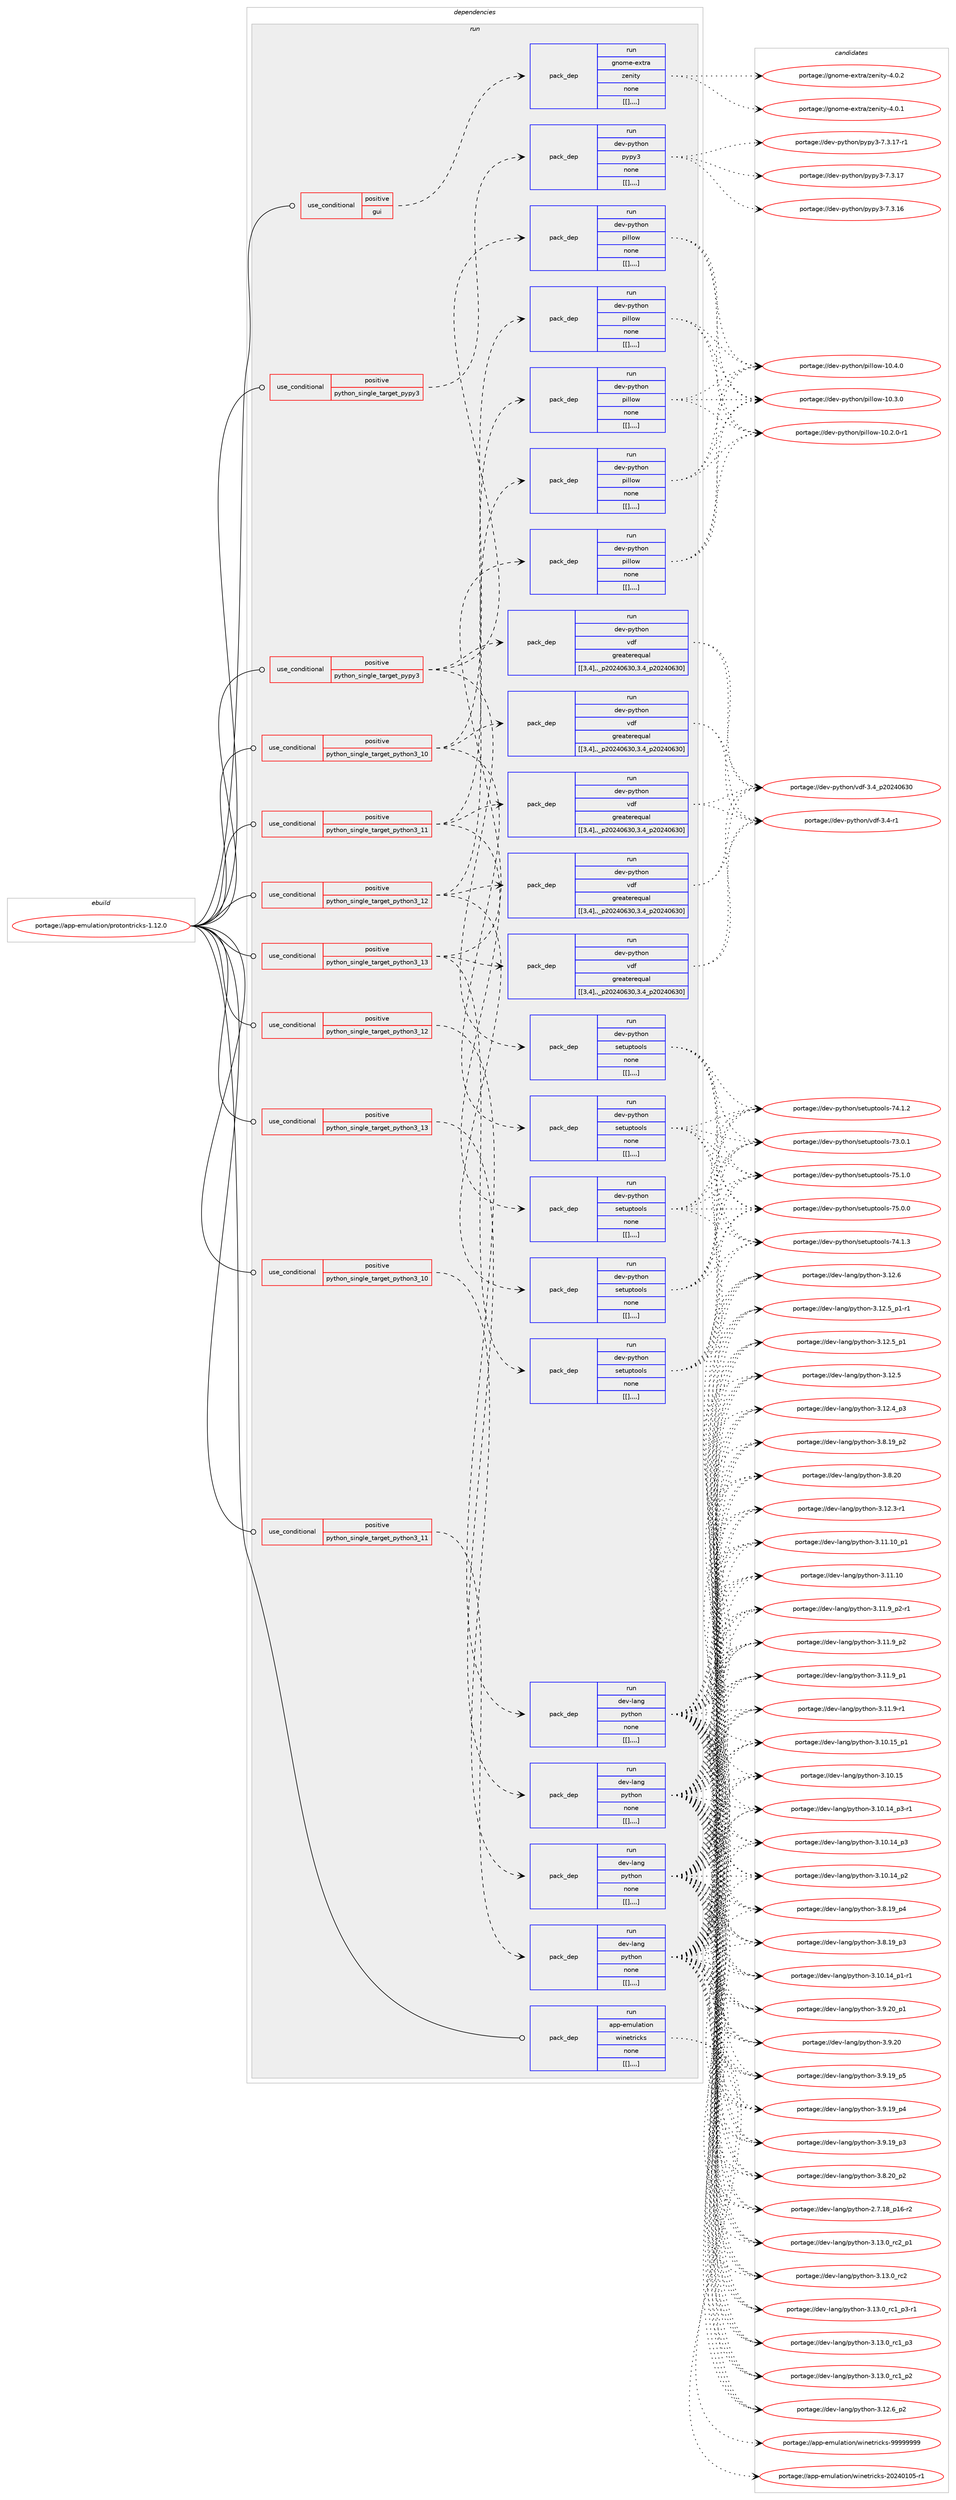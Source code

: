 digraph prolog {

# *************
# Graph options
# *************

newrank=true;
concentrate=true;
compound=true;
graph [rankdir=LR,fontname=Helvetica,fontsize=10,ranksep=1.5];#, ranksep=2.5, nodesep=0.2];
edge  [arrowhead=vee];
node  [fontname=Helvetica,fontsize=10];

# **********
# The ebuild
# **********

subgraph cluster_leftcol {
color=gray;
label=<<i>ebuild</i>>;
id [label="portage://app-emulation/protontricks-1.12.0", color=red, width=4, href="../app-emulation/protontricks-1.12.0.svg"];
}

# ****************
# The dependencies
# ****************

subgraph cluster_midcol {
color=gray;
label=<<i>dependencies</i>>;
subgraph cluster_compile {
fillcolor="#eeeeee";
style=filled;
label=<<i>compile</i>>;
}
subgraph cluster_compileandrun {
fillcolor="#eeeeee";
style=filled;
label=<<i>compile and run</i>>;
}
subgraph cluster_run {
fillcolor="#eeeeee";
style=filled;
label=<<i>run</i>>;
subgraph cond7435 {
dependency27188 [label=<<TABLE BORDER="0" CELLBORDER="1" CELLSPACING="0" CELLPADDING="4"><TR><TD ROWSPAN="3" CELLPADDING="10">use_conditional</TD></TR><TR><TD>positive</TD></TR><TR><TD>gui</TD></TR></TABLE>>, shape=none, color=red];
subgraph pack19550 {
dependency27189 [label=<<TABLE BORDER="0" CELLBORDER="1" CELLSPACING="0" CELLPADDING="4" WIDTH="220"><TR><TD ROWSPAN="6" CELLPADDING="30">pack_dep</TD></TR><TR><TD WIDTH="110">run</TD></TR><TR><TD>gnome-extra</TD></TR><TR><TD>zenity</TD></TR><TR><TD>none</TD></TR><TR><TD>[[],,,,]</TD></TR></TABLE>>, shape=none, color=blue];
}
dependency27188:e -> dependency27189:w [weight=20,style="dashed",arrowhead="vee"];
}
id:e -> dependency27188:w [weight=20,style="solid",arrowhead="odot"];
subgraph cond7436 {
dependency27190 [label=<<TABLE BORDER="0" CELLBORDER="1" CELLSPACING="0" CELLPADDING="4"><TR><TD ROWSPAN="3" CELLPADDING="10">use_conditional</TD></TR><TR><TD>positive</TD></TR><TR><TD>python_single_target_pypy3</TD></TR></TABLE>>, shape=none, color=red];
subgraph pack19551 {
dependency27191 [label=<<TABLE BORDER="0" CELLBORDER="1" CELLSPACING="0" CELLPADDING="4" WIDTH="220"><TR><TD ROWSPAN="6" CELLPADDING="30">pack_dep</TD></TR><TR><TD WIDTH="110">run</TD></TR><TR><TD>dev-python</TD></TR><TR><TD>pillow</TD></TR><TR><TD>none</TD></TR><TR><TD>[[],,,,]</TD></TR></TABLE>>, shape=none, color=blue];
}
dependency27190:e -> dependency27191:w [weight=20,style="dashed",arrowhead="vee"];
subgraph pack19552 {
dependency27192 [label=<<TABLE BORDER="0" CELLBORDER="1" CELLSPACING="0" CELLPADDING="4" WIDTH="220"><TR><TD ROWSPAN="6" CELLPADDING="30">pack_dep</TD></TR><TR><TD WIDTH="110">run</TD></TR><TR><TD>dev-python</TD></TR><TR><TD>setuptools</TD></TR><TR><TD>none</TD></TR><TR><TD>[[],,,,]</TD></TR></TABLE>>, shape=none, color=blue];
}
dependency27190:e -> dependency27192:w [weight=20,style="dashed",arrowhead="vee"];
subgraph pack19553 {
dependency27193 [label=<<TABLE BORDER="0" CELLBORDER="1" CELLSPACING="0" CELLPADDING="4" WIDTH="220"><TR><TD ROWSPAN="6" CELLPADDING="30">pack_dep</TD></TR><TR><TD WIDTH="110">run</TD></TR><TR><TD>dev-python</TD></TR><TR><TD>vdf</TD></TR><TR><TD>greaterequal</TD></TR><TR><TD>[[3,4],,_p20240630,3.4_p20240630]</TD></TR></TABLE>>, shape=none, color=blue];
}
dependency27190:e -> dependency27193:w [weight=20,style="dashed",arrowhead="vee"];
}
id:e -> dependency27190:w [weight=20,style="solid",arrowhead="odot"];
subgraph cond7437 {
dependency27194 [label=<<TABLE BORDER="0" CELLBORDER="1" CELLSPACING="0" CELLPADDING="4"><TR><TD ROWSPAN="3" CELLPADDING="10">use_conditional</TD></TR><TR><TD>positive</TD></TR><TR><TD>python_single_target_pypy3</TD></TR></TABLE>>, shape=none, color=red];
subgraph pack19554 {
dependency27195 [label=<<TABLE BORDER="0" CELLBORDER="1" CELLSPACING="0" CELLPADDING="4" WIDTH="220"><TR><TD ROWSPAN="6" CELLPADDING="30">pack_dep</TD></TR><TR><TD WIDTH="110">run</TD></TR><TR><TD>dev-python</TD></TR><TR><TD>pypy3</TD></TR><TR><TD>none</TD></TR><TR><TD>[[],,,,]</TD></TR></TABLE>>, shape=none, color=blue];
}
dependency27194:e -> dependency27195:w [weight=20,style="dashed",arrowhead="vee"];
}
id:e -> dependency27194:w [weight=20,style="solid",arrowhead="odot"];
subgraph cond7438 {
dependency27196 [label=<<TABLE BORDER="0" CELLBORDER="1" CELLSPACING="0" CELLPADDING="4"><TR><TD ROWSPAN="3" CELLPADDING="10">use_conditional</TD></TR><TR><TD>positive</TD></TR><TR><TD>python_single_target_python3_10</TD></TR></TABLE>>, shape=none, color=red];
subgraph pack19555 {
dependency27197 [label=<<TABLE BORDER="0" CELLBORDER="1" CELLSPACING="0" CELLPADDING="4" WIDTH="220"><TR><TD ROWSPAN="6" CELLPADDING="30">pack_dep</TD></TR><TR><TD WIDTH="110">run</TD></TR><TR><TD>dev-lang</TD></TR><TR><TD>python</TD></TR><TR><TD>none</TD></TR><TR><TD>[[],,,,]</TD></TR></TABLE>>, shape=none, color=blue];
}
dependency27196:e -> dependency27197:w [weight=20,style="dashed",arrowhead="vee"];
}
id:e -> dependency27196:w [weight=20,style="solid",arrowhead="odot"];
subgraph cond7439 {
dependency27198 [label=<<TABLE BORDER="0" CELLBORDER="1" CELLSPACING="0" CELLPADDING="4"><TR><TD ROWSPAN="3" CELLPADDING="10">use_conditional</TD></TR><TR><TD>positive</TD></TR><TR><TD>python_single_target_python3_10</TD></TR></TABLE>>, shape=none, color=red];
subgraph pack19556 {
dependency27199 [label=<<TABLE BORDER="0" CELLBORDER="1" CELLSPACING="0" CELLPADDING="4" WIDTH="220"><TR><TD ROWSPAN="6" CELLPADDING="30">pack_dep</TD></TR><TR><TD WIDTH="110">run</TD></TR><TR><TD>dev-python</TD></TR><TR><TD>pillow</TD></TR><TR><TD>none</TD></TR><TR><TD>[[],,,,]</TD></TR></TABLE>>, shape=none, color=blue];
}
dependency27198:e -> dependency27199:w [weight=20,style="dashed",arrowhead="vee"];
subgraph pack19557 {
dependency27200 [label=<<TABLE BORDER="0" CELLBORDER="1" CELLSPACING="0" CELLPADDING="4" WIDTH="220"><TR><TD ROWSPAN="6" CELLPADDING="30">pack_dep</TD></TR><TR><TD WIDTH="110">run</TD></TR><TR><TD>dev-python</TD></TR><TR><TD>setuptools</TD></TR><TR><TD>none</TD></TR><TR><TD>[[],,,,]</TD></TR></TABLE>>, shape=none, color=blue];
}
dependency27198:e -> dependency27200:w [weight=20,style="dashed",arrowhead="vee"];
subgraph pack19558 {
dependency27201 [label=<<TABLE BORDER="0" CELLBORDER="1" CELLSPACING="0" CELLPADDING="4" WIDTH="220"><TR><TD ROWSPAN="6" CELLPADDING="30">pack_dep</TD></TR><TR><TD WIDTH="110">run</TD></TR><TR><TD>dev-python</TD></TR><TR><TD>vdf</TD></TR><TR><TD>greaterequal</TD></TR><TR><TD>[[3,4],,_p20240630,3.4_p20240630]</TD></TR></TABLE>>, shape=none, color=blue];
}
dependency27198:e -> dependency27201:w [weight=20,style="dashed",arrowhead="vee"];
}
id:e -> dependency27198:w [weight=20,style="solid",arrowhead="odot"];
subgraph cond7440 {
dependency27202 [label=<<TABLE BORDER="0" CELLBORDER="1" CELLSPACING="0" CELLPADDING="4"><TR><TD ROWSPAN="3" CELLPADDING="10">use_conditional</TD></TR><TR><TD>positive</TD></TR><TR><TD>python_single_target_python3_11</TD></TR></TABLE>>, shape=none, color=red];
subgraph pack19559 {
dependency27203 [label=<<TABLE BORDER="0" CELLBORDER="1" CELLSPACING="0" CELLPADDING="4" WIDTH="220"><TR><TD ROWSPAN="6" CELLPADDING="30">pack_dep</TD></TR><TR><TD WIDTH="110">run</TD></TR><TR><TD>dev-lang</TD></TR><TR><TD>python</TD></TR><TR><TD>none</TD></TR><TR><TD>[[],,,,]</TD></TR></TABLE>>, shape=none, color=blue];
}
dependency27202:e -> dependency27203:w [weight=20,style="dashed",arrowhead="vee"];
}
id:e -> dependency27202:w [weight=20,style="solid",arrowhead="odot"];
subgraph cond7441 {
dependency27204 [label=<<TABLE BORDER="0" CELLBORDER="1" CELLSPACING="0" CELLPADDING="4"><TR><TD ROWSPAN="3" CELLPADDING="10">use_conditional</TD></TR><TR><TD>positive</TD></TR><TR><TD>python_single_target_python3_11</TD></TR></TABLE>>, shape=none, color=red];
subgraph pack19560 {
dependency27205 [label=<<TABLE BORDER="0" CELLBORDER="1" CELLSPACING="0" CELLPADDING="4" WIDTH="220"><TR><TD ROWSPAN="6" CELLPADDING="30">pack_dep</TD></TR><TR><TD WIDTH="110">run</TD></TR><TR><TD>dev-python</TD></TR><TR><TD>pillow</TD></TR><TR><TD>none</TD></TR><TR><TD>[[],,,,]</TD></TR></TABLE>>, shape=none, color=blue];
}
dependency27204:e -> dependency27205:w [weight=20,style="dashed",arrowhead="vee"];
subgraph pack19561 {
dependency27206 [label=<<TABLE BORDER="0" CELLBORDER="1" CELLSPACING="0" CELLPADDING="4" WIDTH="220"><TR><TD ROWSPAN="6" CELLPADDING="30">pack_dep</TD></TR><TR><TD WIDTH="110">run</TD></TR><TR><TD>dev-python</TD></TR><TR><TD>setuptools</TD></TR><TR><TD>none</TD></TR><TR><TD>[[],,,,]</TD></TR></TABLE>>, shape=none, color=blue];
}
dependency27204:e -> dependency27206:w [weight=20,style="dashed",arrowhead="vee"];
subgraph pack19562 {
dependency27207 [label=<<TABLE BORDER="0" CELLBORDER="1" CELLSPACING="0" CELLPADDING="4" WIDTH="220"><TR><TD ROWSPAN="6" CELLPADDING="30">pack_dep</TD></TR><TR><TD WIDTH="110">run</TD></TR><TR><TD>dev-python</TD></TR><TR><TD>vdf</TD></TR><TR><TD>greaterequal</TD></TR><TR><TD>[[3,4],,_p20240630,3.4_p20240630]</TD></TR></TABLE>>, shape=none, color=blue];
}
dependency27204:e -> dependency27207:w [weight=20,style="dashed",arrowhead="vee"];
}
id:e -> dependency27204:w [weight=20,style="solid",arrowhead="odot"];
subgraph cond7442 {
dependency27208 [label=<<TABLE BORDER="0" CELLBORDER="1" CELLSPACING="0" CELLPADDING="4"><TR><TD ROWSPAN="3" CELLPADDING="10">use_conditional</TD></TR><TR><TD>positive</TD></TR><TR><TD>python_single_target_python3_12</TD></TR></TABLE>>, shape=none, color=red];
subgraph pack19563 {
dependency27209 [label=<<TABLE BORDER="0" CELLBORDER="1" CELLSPACING="0" CELLPADDING="4" WIDTH="220"><TR><TD ROWSPAN="6" CELLPADDING="30">pack_dep</TD></TR><TR><TD WIDTH="110">run</TD></TR><TR><TD>dev-lang</TD></TR><TR><TD>python</TD></TR><TR><TD>none</TD></TR><TR><TD>[[],,,,]</TD></TR></TABLE>>, shape=none, color=blue];
}
dependency27208:e -> dependency27209:w [weight=20,style="dashed",arrowhead="vee"];
}
id:e -> dependency27208:w [weight=20,style="solid",arrowhead="odot"];
subgraph cond7443 {
dependency27210 [label=<<TABLE BORDER="0" CELLBORDER="1" CELLSPACING="0" CELLPADDING="4"><TR><TD ROWSPAN="3" CELLPADDING="10">use_conditional</TD></TR><TR><TD>positive</TD></TR><TR><TD>python_single_target_python3_12</TD></TR></TABLE>>, shape=none, color=red];
subgraph pack19564 {
dependency27211 [label=<<TABLE BORDER="0" CELLBORDER="1" CELLSPACING="0" CELLPADDING="4" WIDTH="220"><TR><TD ROWSPAN="6" CELLPADDING="30">pack_dep</TD></TR><TR><TD WIDTH="110">run</TD></TR><TR><TD>dev-python</TD></TR><TR><TD>pillow</TD></TR><TR><TD>none</TD></TR><TR><TD>[[],,,,]</TD></TR></TABLE>>, shape=none, color=blue];
}
dependency27210:e -> dependency27211:w [weight=20,style="dashed",arrowhead="vee"];
subgraph pack19565 {
dependency27212 [label=<<TABLE BORDER="0" CELLBORDER="1" CELLSPACING="0" CELLPADDING="4" WIDTH="220"><TR><TD ROWSPAN="6" CELLPADDING="30">pack_dep</TD></TR><TR><TD WIDTH="110">run</TD></TR><TR><TD>dev-python</TD></TR><TR><TD>setuptools</TD></TR><TR><TD>none</TD></TR><TR><TD>[[],,,,]</TD></TR></TABLE>>, shape=none, color=blue];
}
dependency27210:e -> dependency27212:w [weight=20,style="dashed",arrowhead="vee"];
subgraph pack19566 {
dependency27213 [label=<<TABLE BORDER="0" CELLBORDER="1" CELLSPACING="0" CELLPADDING="4" WIDTH="220"><TR><TD ROWSPAN="6" CELLPADDING="30">pack_dep</TD></TR><TR><TD WIDTH="110">run</TD></TR><TR><TD>dev-python</TD></TR><TR><TD>vdf</TD></TR><TR><TD>greaterequal</TD></TR><TR><TD>[[3,4],,_p20240630,3.4_p20240630]</TD></TR></TABLE>>, shape=none, color=blue];
}
dependency27210:e -> dependency27213:w [weight=20,style="dashed",arrowhead="vee"];
}
id:e -> dependency27210:w [weight=20,style="solid",arrowhead="odot"];
subgraph cond7444 {
dependency27214 [label=<<TABLE BORDER="0" CELLBORDER="1" CELLSPACING="0" CELLPADDING="4"><TR><TD ROWSPAN="3" CELLPADDING="10">use_conditional</TD></TR><TR><TD>positive</TD></TR><TR><TD>python_single_target_python3_13</TD></TR></TABLE>>, shape=none, color=red];
subgraph pack19567 {
dependency27215 [label=<<TABLE BORDER="0" CELLBORDER="1" CELLSPACING="0" CELLPADDING="4" WIDTH="220"><TR><TD ROWSPAN="6" CELLPADDING="30">pack_dep</TD></TR><TR><TD WIDTH="110">run</TD></TR><TR><TD>dev-lang</TD></TR><TR><TD>python</TD></TR><TR><TD>none</TD></TR><TR><TD>[[],,,,]</TD></TR></TABLE>>, shape=none, color=blue];
}
dependency27214:e -> dependency27215:w [weight=20,style="dashed",arrowhead="vee"];
}
id:e -> dependency27214:w [weight=20,style="solid",arrowhead="odot"];
subgraph cond7445 {
dependency27216 [label=<<TABLE BORDER="0" CELLBORDER="1" CELLSPACING="0" CELLPADDING="4"><TR><TD ROWSPAN="3" CELLPADDING="10">use_conditional</TD></TR><TR><TD>positive</TD></TR><TR><TD>python_single_target_python3_13</TD></TR></TABLE>>, shape=none, color=red];
subgraph pack19568 {
dependency27217 [label=<<TABLE BORDER="0" CELLBORDER="1" CELLSPACING="0" CELLPADDING="4" WIDTH="220"><TR><TD ROWSPAN="6" CELLPADDING="30">pack_dep</TD></TR><TR><TD WIDTH="110">run</TD></TR><TR><TD>dev-python</TD></TR><TR><TD>pillow</TD></TR><TR><TD>none</TD></TR><TR><TD>[[],,,,]</TD></TR></TABLE>>, shape=none, color=blue];
}
dependency27216:e -> dependency27217:w [weight=20,style="dashed",arrowhead="vee"];
subgraph pack19569 {
dependency27218 [label=<<TABLE BORDER="0" CELLBORDER="1" CELLSPACING="0" CELLPADDING="4" WIDTH="220"><TR><TD ROWSPAN="6" CELLPADDING="30">pack_dep</TD></TR><TR><TD WIDTH="110">run</TD></TR><TR><TD>dev-python</TD></TR><TR><TD>setuptools</TD></TR><TR><TD>none</TD></TR><TR><TD>[[],,,,]</TD></TR></TABLE>>, shape=none, color=blue];
}
dependency27216:e -> dependency27218:w [weight=20,style="dashed",arrowhead="vee"];
subgraph pack19570 {
dependency27219 [label=<<TABLE BORDER="0" CELLBORDER="1" CELLSPACING="0" CELLPADDING="4" WIDTH="220"><TR><TD ROWSPAN="6" CELLPADDING="30">pack_dep</TD></TR><TR><TD WIDTH="110">run</TD></TR><TR><TD>dev-python</TD></TR><TR><TD>vdf</TD></TR><TR><TD>greaterequal</TD></TR><TR><TD>[[3,4],,_p20240630,3.4_p20240630]</TD></TR></TABLE>>, shape=none, color=blue];
}
dependency27216:e -> dependency27219:w [weight=20,style="dashed",arrowhead="vee"];
}
id:e -> dependency27216:w [weight=20,style="solid",arrowhead="odot"];
subgraph pack19571 {
dependency27220 [label=<<TABLE BORDER="0" CELLBORDER="1" CELLSPACING="0" CELLPADDING="4" WIDTH="220"><TR><TD ROWSPAN="6" CELLPADDING="30">pack_dep</TD></TR><TR><TD WIDTH="110">run</TD></TR><TR><TD>app-emulation</TD></TR><TR><TD>winetricks</TD></TR><TR><TD>none</TD></TR><TR><TD>[[],,,,]</TD></TR></TABLE>>, shape=none, color=blue];
}
id:e -> dependency27220:w [weight=20,style="solid",arrowhead="odot"];
}
}

# **************
# The candidates
# **************

subgraph cluster_choices {
rank=same;
color=gray;
label=<<i>candidates</i>>;

subgraph choice19550 {
color=black;
nodesep=1;
choice103110111109101451011201161149747122101110105116121455246484650 [label="portage://gnome-extra/zenity-4.0.2", color=red, width=4,href="../gnome-extra/zenity-4.0.2.svg"];
choice103110111109101451011201161149747122101110105116121455246484649 [label="portage://gnome-extra/zenity-4.0.1", color=red, width=4,href="../gnome-extra/zenity-4.0.1.svg"];
dependency27189:e -> choice103110111109101451011201161149747122101110105116121455246484650:w [style=dotted,weight="100"];
dependency27189:e -> choice103110111109101451011201161149747122101110105116121455246484649:w [style=dotted,weight="100"];
}
subgraph choice19551 {
color=black;
nodesep=1;
choice100101118451121211161041111104711210510810811111945494846524648 [label="portage://dev-python/pillow-10.4.0", color=red, width=4,href="../dev-python/pillow-10.4.0.svg"];
choice100101118451121211161041111104711210510810811111945494846514648 [label="portage://dev-python/pillow-10.3.0", color=red, width=4,href="../dev-python/pillow-10.3.0.svg"];
choice1001011184511212111610411111047112105108108111119454948465046484511449 [label="portage://dev-python/pillow-10.2.0-r1", color=red, width=4,href="../dev-python/pillow-10.2.0-r1.svg"];
dependency27191:e -> choice100101118451121211161041111104711210510810811111945494846524648:w [style=dotted,weight="100"];
dependency27191:e -> choice100101118451121211161041111104711210510810811111945494846514648:w [style=dotted,weight="100"];
dependency27191:e -> choice1001011184511212111610411111047112105108108111119454948465046484511449:w [style=dotted,weight="100"];
}
subgraph choice19552 {
color=black;
nodesep=1;
choice100101118451121211161041111104711510111611711211611111110811545555346494648 [label="portage://dev-python/setuptools-75.1.0", color=red, width=4,href="../dev-python/setuptools-75.1.0.svg"];
choice100101118451121211161041111104711510111611711211611111110811545555346484648 [label="portage://dev-python/setuptools-75.0.0", color=red, width=4,href="../dev-python/setuptools-75.0.0.svg"];
choice100101118451121211161041111104711510111611711211611111110811545555246494651 [label="portage://dev-python/setuptools-74.1.3", color=red, width=4,href="../dev-python/setuptools-74.1.3.svg"];
choice100101118451121211161041111104711510111611711211611111110811545555246494650 [label="portage://dev-python/setuptools-74.1.2", color=red, width=4,href="../dev-python/setuptools-74.1.2.svg"];
choice100101118451121211161041111104711510111611711211611111110811545555146484649 [label="portage://dev-python/setuptools-73.0.1", color=red, width=4,href="../dev-python/setuptools-73.0.1.svg"];
dependency27192:e -> choice100101118451121211161041111104711510111611711211611111110811545555346494648:w [style=dotted,weight="100"];
dependency27192:e -> choice100101118451121211161041111104711510111611711211611111110811545555346484648:w [style=dotted,weight="100"];
dependency27192:e -> choice100101118451121211161041111104711510111611711211611111110811545555246494651:w [style=dotted,weight="100"];
dependency27192:e -> choice100101118451121211161041111104711510111611711211611111110811545555246494650:w [style=dotted,weight="100"];
dependency27192:e -> choice100101118451121211161041111104711510111611711211611111110811545555146484649:w [style=dotted,weight="100"];
}
subgraph choice19553 {
color=black;
nodesep=1;
choice100101118451121211161041111104711810010245514652951125048505248545148 [label="portage://dev-python/vdf-3.4_p20240630", color=red, width=4,href="../dev-python/vdf-3.4_p20240630.svg"];
choice1001011184511212111610411111047118100102455146524511449 [label="portage://dev-python/vdf-3.4-r1", color=red, width=4,href="../dev-python/vdf-3.4-r1.svg"];
dependency27193:e -> choice100101118451121211161041111104711810010245514652951125048505248545148:w [style=dotted,weight="100"];
dependency27193:e -> choice1001011184511212111610411111047118100102455146524511449:w [style=dotted,weight="100"];
}
subgraph choice19554 {
color=black;
nodesep=1;
choice100101118451121211161041111104711212111212151455546514649554511449 [label="portage://dev-python/pypy3-7.3.17-r1", color=red, width=4,href="../dev-python/pypy3-7.3.17-r1.svg"];
choice10010111845112121116104111110471121211121215145554651464955 [label="portage://dev-python/pypy3-7.3.17", color=red, width=4,href="../dev-python/pypy3-7.3.17.svg"];
choice10010111845112121116104111110471121211121215145554651464954 [label="portage://dev-python/pypy3-7.3.16", color=red, width=4,href="../dev-python/pypy3-7.3.16.svg"];
dependency27195:e -> choice100101118451121211161041111104711212111212151455546514649554511449:w [style=dotted,weight="100"];
dependency27195:e -> choice10010111845112121116104111110471121211121215145554651464955:w [style=dotted,weight="100"];
dependency27195:e -> choice10010111845112121116104111110471121211121215145554651464954:w [style=dotted,weight="100"];
}
subgraph choice19555 {
color=black;
nodesep=1;
choice100101118451089711010347112121116104111110455146495146489511499509511249 [label="portage://dev-lang/python-3.13.0_rc2_p1", color=red, width=4,href="../dev-lang/python-3.13.0_rc2_p1.svg"];
choice10010111845108971101034711212111610411111045514649514648951149950 [label="portage://dev-lang/python-3.13.0_rc2", color=red, width=4,href="../dev-lang/python-3.13.0_rc2.svg"];
choice1001011184510897110103471121211161041111104551464951464895114994995112514511449 [label="portage://dev-lang/python-3.13.0_rc1_p3-r1", color=red, width=4,href="../dev-lang/python-3.13.0_rc1_p3-r1.svg"];
choice100101118451089711010347112121116104111110455146495146489511499499511251 [label="portage://dev-lang/python-3.13.0_rc1_p3", color=red, width=4,href="../dev-lang/python-3.13.0_rc1_p3.svg"];
choice100101118451089711010347112121116104111110455146495146489511499499511250 [label="portage://dev-lang/python-3.13.0_rc1_p2", color=red, width=4,href="../dev-lang/python-3.13.0_rc1_p2.svg"];
choice100101118451089711010347112121116104111110455146495046549511250 [label="portage://dev-lang/python-3.12.6_p2", color=red, width=4,href="../dev-lang/python-3.12.6_p2.svg"];
choice10010111845108971101034711212111610411111045514649504654 [label="portage://dev-lang/python-3.12.6", color=red, width=4,href="../dev-lang/python-3.12.6.svg"];
choice1001011184510897110103471121211161041111104551464950465395112494511449 [label="portage://dev-lang/python-3.12.5_p1-r1", color=red, width=4,href="../dev-lang/python-3.12.5_p1-r1.svg"];
choice100101118451089711010347112121116104111110455146495046539511249 [label="portage://dev-lang/python-3.12.5_p1", color=red, width=4,href="../dev-lang/python-3.12.5_p1.svg"];
choice10010111845108971101034711212111610411111045514649504653 [label="portage://dev-lang/python-3.12.5", color=red, width=4,href="../dev-lang/python-3.12.5.svg"];
choice100101118451089711010347112121116104111110455146495046529511251 [label="portage://dev-lang/python-3.12.4_p3", color=red, width=4,href="../dev-lang/python-3.12.4_p3.svg"];
choice100101118451089711010347112121116104111110455146495046514511449 [label="portage://dev-lang/python-3.12.3-r1", color=red, width=4,href="../dev-lang/python-3.12.3-r1.svg"];
choice10010111845108971101034711212111610411111045514649494649489511249 [label="portage://dev-lang/python-3.11.10_p1", color=red, width=4,href="../dev-lang/python-3.11.10_p1.svg"];
choice1001011184510897110103471121211161041111104551464949464948 [label="portage://dev-lang/python-3.11.10", color=red, width=4,href="../dev-lang/python-3.11.10.svg"];
choice1001011184510897110103471121211161041111104551464949465795112504511449 [label="portage://dev-lang/python-3.11.9_p2-r1", color=red, width=4,href="../dev-lang/python-3.11.9_p2-r1.svg"];
choice100101118451089711010347112121116104111110455146494946579511250 [label="portage://dev-lang/python-3.11.9_p2", color=red, width=4,href="../dev-lang/python-3.11.9_p2.svg"];
choice100101118451089711010347112121116104111110455146494946579511249 [label="portage://dev-lang/python-3.11.9_p1", color=red, width=4,href="../dev-lang/python-3.11.9_p1.svg"];
choice100101118451089711010347112121116104111110455146494946574511449 [label="portage://dev-lang/python-3.11.9-r1", color=red, width=4,href="../dev-lang/python-3.11.9-r1.svg"];
choice10010111845108971101034711212111610411111045514649484649539511249 [label="portage://dev-lang/python-3.10.15_p1", color=red, width=4,href="../dev-lang/python-3.10.15_p1.svg"];
choice1001011184510897110103471121211161041111104551464948464953 [label="portage://dev-lang/python-3.10.15", color=red, width=4,href="../dev-lang/python-3.10.15.svg"];
choice100101118451089711010347112121116104111110455146494846495295112514511449 [label="portage://dev-lang/python-3.10.14_p3-r1", color=red, width=4,href="../dev-lang/python-3.10.14_p3-r1.svg"];
choice10010111845108971101034711212111610411111045514649484649529511251 [label="portage://dev-lang/python-3.10.14_p3", color=red, width=4,href="../dev-lang/python-3.10.14_p3.svg"];
choice10010111845108971101034711212111610411111045514649484649529511250 [label="portage://dev-lang/python-3.10.14_p2", color=red, width=4,href="../dev-lang/python-3.10.14_p2.svg"];
choice100101118451089711010347112121116104111110455146494846495295112494511449 [label="portage://dev-lang/python-3.10.14_p1-r1", color=red, width=4,href="../dev-lang/python-3.10.14_p1-r1.svg"];
choice100101118451089711010347112121116104111110455146574650489511249 [label="portage://dev-lang/python-3.9.20_p1", color=red, width=4,href="../dev-lang/python-3.9.20_p1.svg"];
choice10010111845108971101034711212111610411111045514657465048 [label="portage://dev-lang/python-3.9.20", color=red, width=4,href="../dev-lang/python-3.9.20.svg"];
choice100101118451089711010347112121116104111110455146574649579511253 [label="portage://dev-lang/python-3.9.19_p5", color=red, width=4,href="../dev-lang/python-3.9.19_p5.svg"];
choice100101118451089711010347112121116104111110455146574649579511252 [label="portage://dev-lang/python-3.9.19_p4", color=red, width=4,href="../dev-lang/python-3.9.19_p4.svg"];
choice100101118451089711010347112121116104111110455146574649579511251 [label="portage://dev-lang/python-3.9.19_p3", color=red, width=4,href="../dev-lang/python-3.9.19_p3.svg"];
choice100101118451089711010347112121116104111110455146564650489511250 [label="portage://dev-lang/python-3.8.20_p2", color=red, width=4,href="../dev-lang/python-3.8.20_p2.svg"];
choice10010111845108971101034711212111610411111045514656465048 [label="portage://dev-lang/python-3.8.20", color=red, width=4,href="../dev-lang/python-3.8.20.svg"];
choice100101118451089711010347112121116104111110455146564649579511252 [label="portage://dev-lang/python-3.8.19_p4", color=red, width=4,href="../dev-lang/python-3.8.19_p4.svg"];
choice100101118451089711010347112121116104111110455146564649579511251 [label="portage://dev-lang/python-3.8.19_p3", color=red, width=4,href="../dev-lang/python-3.8.19_p3.svg"];
choice100101118451089711010347112121116104111110455146564649579511250 [label="portage://dev-lang/python-3.8.19_p2", color=red, width=4,href="../dev-lang/python-3.8.19_p2.svg"];
choice100101118451089711010347112121116104111110455046554649569511249544511450 [label="portage://dev-lang/python-2.7.18_p16-r2", color=red, width=4,href="../dev-lang/python-2.7.18_p16-r2.svg"];
dependency27197:e -> choice100101118451089711010347112121116104111110455146495146489511499509511249:w [style=dotted,weight="100"];
dependency27197:e -> choice10010111845108971101034711212111610411111045514649514648951149950:w [style=dotted,weight="100"];
dependency27197:e -> choice1001011184510897110103471121211161041111104551464951464895114994995112514511449:w [style=dotted,weight="100"];
dependency27197:e -> choice100101118451089711010347112121116104111110455146495146489511499499511251:w [style=dotted,weight="100"];
dependency27197:e -> choice100101118451089711010347112121116104111110455146495146489511499499511250:w [style=dotted,weight="100"];
dependency27197:e -> choice100101118451089711010347112121116104111110455146495046549511250:w [style=dotted,weight="100"];
dependency27197:e -> choice10010111845108971101034711212111610411111045514649504654:w [style=dotted,weight="100"];
dependency27197:e -> choice1001011184510897110103471121211161041111104551464950465395112494511449:w [style=dotted,weight="100"];
dependency27197:e -> choice100101118451089711010347112121116104111110455146495046539511249:w [style=dotted,weight="100"];
dependency27197:e -> choice10010111845108971101034711212111610411111045514649504653:w [style=dotted,weight="100"];
dependency27197:e -> choice100101118451089711010347112121116104111110455146495046529511251:w [style=dotted,weight="100"];
dependency27197:e -> choice100101118451089711010347112121116104111110455146495046514511449:w [style=dotted,weight="100"];
dependency27197:e -> choice10010111845108971101034711212111610411111045514649494649489511249:w [style=dotted,weight="100"];
dependency27197:e -> choice1001011184510897110103471121211161041111104551464949464948:w [style=dotted,weight="100"];
dependency27197:e -> choice1001011184510897110103471121211161041111104551464949465795112504511449:w [style=dotted,weight="100"];
dependency27197:e -> choice100101118451089711010347112121116104111110455146494946579511250:w [style=dotted,weight="100"];
dependency27197:e -> choice100101118451089711010347112121116104111110455146494946579511249:w [style=dotted,weight="100"];
dependency27197:e -> choice100101118451089711010347112121116104111110455146494946574511449:w [style=dotted,weight="100"];
dependency27197:e -> choice10010111845108971101034711212111610411111045514649484649539511249:w [style=dotted,weight="100"];
dependency27197:e -> choice1001011184510897110103471121211161041111104551464948464953:w [style=dotted,weight="100"];
dependency27197:e -> choice100101118451089711010347112121116104111110455146494846495295112514511449:w [style=dotted,weight="100"];
dependency27197:e -> choice10010111845108971101034711212111610411111045514649484649529511251:w [style=dotted,weight="100"];
dependency27197:e -> choice10010111845108971101034711212111610411111045514649484649529511250:w [style=dotted,weight="100"];
dependency27197:e -> choice100101118451089711010347112121116104111110455146494846495295112494511449:w [style=dotted,weight="100"];
dependency27197:e -> choice100101118451089711010347112121116104111110455146574650489511249:w [style=dotted,weight="100"];
dependency27197:e -> choice10010111845108971101034711212111610411111045514657465048:w [style=dotted,weight="100"];
dependency27197:e -> choice100101118451089711010347112121116104111110455146574649579511253:w [style=dotted,weight="100"];
dependency27197:e -> choice100101118451089711010347112121116104111110455146574649579511252:w [style=dotted,weight="100"];
dependency27197:e -> choice100101118451089711010347112121116104111110455146574649579511251:w [style=dotted,weight="100"];
dependency27197:e -> choice100101118451089711010347112121116104111110455146564650489511250:w [style=dotted,weight="100"];
dependency27197:e -> choice10010111845108971101034711212111610411111045514656465048:w [style=dotted,weight="100"];
dependency27197:e -> choice100101118451089711010347112121116104111110455146564649579511252:w [style=dotted,weight="100"];
dependency27197:e -> choice100101118451089711010347112121116104111110455146564649579511251:w [style=dotted,weight="100"];
dependency27197:e -> choice100101118451089711010347112121116104111110455146564649579511250:w [style=dotted,weight="100"];
dependency27197:e -> choice100101118451089711010347112121116104111110455046554649569511249544511450:w [style=dotted,weight="100"];
}
subgraph choice19556 {
color=black;
nodesep=1;
choice100101118451121211161041111104711210510810811111945494846524648 [label="portage://dev-python/pillow-10.4.0", color=red, width=4,href="../dev-python/pillow-10.4.0.svg"];
choice100101118451121211161041111104711210510810811111945494846514648 [label="portage://dev-python/pillow-10.3.0", color=red, width=4,href="../dev-python/pillow-10.3.0.svg"];
choice1001011184511212111610411111047112105108108111119454948465046484511449 [label="portage://dev-python/pillow-10.2.0-r1", color=red, width=4,href="../dev-python/pillow-10.2.0-r1.svg"];
dependency27199:e -> choice100101118451121211161041111104711210510810811111945494846524648:w [style=dotted,weight="100"];
dependency27199:e -> choice100101118451121211161041111104711210510810811111945494846514648:w [style=dotted,weight="100"];
dependency27199:e -> choice1001011184511212111610411111047112105108108111119454948465046484511449:w [style=dotted,weight="100"];
}
subgraph choice19557 {
color=black;
nodesep=1;
choice100101118451121211161041111104711510111611711211611111110811545555346494648 [label="portage://dev-python/setuptools-75.1.0", color=red, width=4,href="../dev-python/setuptools-75.1.0.svg"];
choice100101118451121211161041111104711510111611711211611111110811545555346484648 [label="portage://dev-python/setuptools-75.0.0", color=red, width=4,href="../dev-python/setuptools-75.0.0.svg"];
choice100101118451121211161041111104711510111611711211611111110811545555246494651 [label="portage://dev-python/setuptools-74.1.3", color=red, width=4,href="../dev-python/setuptools-74.1.3.svg"];
choice100101118451121211161041111104711510111611711211611111110811545555246494650 [label="portage://dev-python/setuptools-74.1.2", color=red, width=4,href="../dev-python/setuptools-74.1.2.svg"];
choice100101118451121211161041111104711510111611711211611111110811545555146484649 [label="portage://dev-python/setuptools-73.0.1", color=red, width=4,href="../dev-python/setuptools-73.0.1.svg"];
dependency27200:e -> choice100101118451121211161041111104711510111611711211611111110811545555346494648:w [style=dotted,weight="100"];
dependency27200:e -> choice100101118451121211161041111104711510111611711211611111110811545555346484648:w [style=dotted,weight="100"];
dependency27200:e -> choice100101118451121211161041111104711510111611711211611111110811545555246494651:w [style=dotted,weight="100"];
dependency27200:e -> choice100101118451121211161041111104711510111611711211611111110811545555246494650:w [style=dotted,weight="100"];
dependency27200:e -> choice100101118451121211161041111104711510111611711211611111110811545555146484649:w [style=dotted,weight="100"];
}
subgraph choice19558 {
color=black;
nodesep=1;
choice100101118451121211161041111104711810010245514652951125048505248545148 [label="portage://dev-python/vdf-3.4_p20240630", color=red, width=4,href="../dev-python/vdf-3.4_p20240630.svg"];
choice1001011184511212111610411111047118100102455146524511449 [label="portage://dev-python/vdf-3.4-r1", color=red, width=4,href="../dev-python/vdf-3.4-r1.svg"];
dependency27201:e -> choice100101118451121211161041111104711810010245514652951125048505248545148:w [style=dotted,weight="100"];
dependency27201:e -> choice1001011184511212111610411111047118100102455146524511449:w [style=dotted,weight="100"];
}
subgraph choice19559 {
color=black;
nodesep=1;
choice100101118451089711010347112121116104111110455146495146489511499509511249 [label="portage://dev-lang/python-3.13.0_rc2_p1", color=red, width=4,href="../dev-lang/python-3.13.0_rc2_p1.svg"];
choice10010111845108971101034711212111610411111045514649514648951149950 [label="portage://dev-lang/python-3.13.0_rc2", color=red, width=4,href="../dev-lang/python-3.13.0_rc2.svg"];
choice1001011184510897110103471121211161041111104551464951464895114994995112514511449 [label="portage://dev-lang/python-3.13.0_rc1_p3-r1", color=red, width=4,href="../dev-lang/python-3.13.0_rc1_p3-r1.svg"];
choice100101118451089711010347112121116104111110455146495146489511499499511251 [label="portage://dev-lang/python-3.13.0_rc1_p3", color=red, width=4,href="../dev-lang/python-3.13.0_rc1_p3.svg"];
choice100101118451089711010347112121116104111110455146495146489511499499511250 [label="portage://dev-lang/python-3.13.0_rc1_p2", color=red, width=4,href="../dev-lang/python-3.13.0_rc1_p2.svg"];
choice100101118451089711010347112121116104111110455146495046549511250 [label="portage://dev-lang/python-3.12.6_p2", color=red, width=4,href="../dev-lang/python-3.12.6_p2.svg"];
choice10010111845108971101034711212111610411111045514649504654 [label="portage://dev-lang/python-3.12.6", color=red, width=4,href="../dev-lang/python-3.12.6.svg"];
choice1001011184510897110103471121211161041111104551464950465395112494511449 [label="portage://dev-lang/python-3.12.5_p1-r1", color=red, width=4,href="../dev-lang/python-3.12.5_p1-r1.svg"];
choice100101118451089711010347112121116104111110455146495046539511249 [label="portage://dev-lang/python-3.12.5_p1", color=red, width=4,href="../dev-lang/python-3.12.5_p1.svg"];
choice10010111845108971101034711212111610411111045514649504653 [label="portage://dev-lang/python-3.12.5", color=red, width=4,href="../dev-lang/python-3.12.5.svg"];
choice100101118451089711010347112121116104111110455146495046529511251 [label="portage://dev-lang/python-3.12.4_p3", color=red, width=4,href="../dev-lang/python-3.12.4_p3.svg"];
choice100101118451089711010347112121116104111110455146495046514511449 [label="portage://dev-lang/python-3.12.3-r1", color=red, width=4,href="../dev-lang/python-3.12.3-r1.svg"];
choice10010111845108971101034711212111610411111045514649494649489511249 [label="portage://dev-lang/python-3.11.10_p1", color=red, width=4,href="../dev-lang/python-3.11.10_p1.svg"];
choice1001011184510897110103471121211161041111104551464949464948 [label="portage://dev-lang/python-3.11.10", color=red, width=4,href="../dev-lang/python-3.11.10.svg"];
choice1001011184510897110103471121211161041111104551464949465795112504511449 [label="portage://dev-lang/python-3.11.9_p2-r1", color=red, width=4,href="../dev-lang/python-3.11.9_p2-r1.svg"];
choice100101118451089711010347112121116104111110455146494946579511250 [label="portage://dev-lang/python-3.11.9_p2", color=red, width=4,href="../dev-lang/python-3.11.9_p2.svg"];
choice100101118451089711010347112121116104111110455146494946579511249 [label="portage://dev-lang/python-3.11.9_p1", color=red, width=4,href="../dev-lang/python-3.11.9_p1.svg"];
choice100101118451089711010347112121116104111110455146494946574511449 [label="portage://dev-lang/python-3.11.9-r1", color=red, width=4,href="../dev-lang/python-3.11.9-r1.svg"];
choice10010111845108971101034711212111610411111045514649484649539511249 [label="portage://dev-lang/python-3.10.15_p1", color=red, width=4,href="../dev-lang/python-3.10.15_p1.svg"];
choice1001011184510897110103471121211161041111104551464948464953 [label="portage://dev-lang/python-3.10.15", color=red, width=4,href="../dev-lang/python-3.10.15.svg"];
choice100101118451089711010347112121116104111110455146494846495295112514511449 [label="portage://dev-lang/python-3.10.14_p3-r1", color=red, width=4,href="../dev-lang/python-3.10.14_p3-r1.svg"];
choice10010111845108971101034711212111610411111045514649484649529511251 [label="portage://dev-lang/python-3.10.14_p3", color=red, width=4,href="../dev-lang/python-3.10.14_p3.svg"];
choice10010111845108971101034711212111610411111045514649484649529511250 [label="portage://dev-lang/python-3.10.14_p2", color=red, width=4,href="../dev-lang/python-3.10.14_p2.svg"];
choice100101118451089711010347112121116104111110455146494846495295112494511449 [label="portage://dev-lang/python-3.10.14_p1-r1", color=red, width=4,href="../dev-lang/python-3.10.14_p1-r1.svg"];
choice100101118451089711010347112121116104111110455146574650489511249 [label="portage://dev-lang/python-3.9.20_p1", color=red, width=4,href="../dev-lang/python-3.9.20_p1.svg"];
choice10010111845108971101034711212111610411111045514657465048 [label="portage://dev-lang/python-3.9.20", color=red, width=4,href="../dev-lang/python-3.9.20.svg"];
choice100101118451089711010347112121116104111110455146574649579511253 [label="portage://dev-lang/python-3.9.19_p5", color=red, width=4,href="../dev-lang/python-3.9.19_p5.svg"];
choice100101118451089711010347112121116104111110455146574649579511252 [label="portage://dev-lang/python-3.9.19_p4", color=red, width=4,href="../dev-lang/python-3.9.19_p4.svg"];
choice100101118451089711010347112121116104111110455146574649579511251 [label="portage://dev-lang/python-3.9.19_p3", color=red, width=4,href="../dev-lang/python-3.9.19_p3.svg"];
choice100101118451089711010347112121116104111110455146564650489511250 [label="portage://dev-lang/python-3.8.20_p2", color=red, width=4,href="../dev-lang/python-3.8.20_p2.svg"];
choice10010111845108971101034711212111610411111045514656465048 [label="portage://dev-lang/python-3.8.20", color=red, width=4,href="../dev-lang/python-3.8.20.svg"];
choice100101118451089711010347112121116104111110455146564649579511252 [label="portage://dev-lang/python-3.8.19_p4", color=red, width=4,href="../dev-lang/python-3.8.19_p4.svg"];
choice100101118451089711010347112121116104111110455146564649579511251 [label="portage://dev-lang/python-3.8.19_p3", color=red, width=4,href="../dev-lang/python-3.8.19_p3.svg"];
choice100101118451089711010347112121116104111110455146564649579511250 [label="portage://dev-lang/python-3.8.19_p2", color=red, width=4,href="../dev-lang/python-3.8.19_p2.svg"];
choice100101118451089711010347112121116104111110455046554649569511249544511450 [label="portage://dev-lang/python-2.7.18_p16-r2", color=red, width=4,href="../dev-lang/python-2.7.18_p16-r2.svg"];
dependency27203:e -> choice100101118451089711010347112121116104111110455146495146489511499509511249:w [style=dotted,weight="100"];
dependency27203:e -> choice10010111845108971101034711212111610411111045514649514648951149950:w [style=dotted,weight="100"];
dependency27203:e -> choice1001011184510897110103471121211161041111104551464951464895114994995112514511449:w [style=dotted,weight="100"];
dependency27203:e -> choice100101118451089711010347112121116104111110455146495146489511499499511251:w [style=dotted,weight="100"];
dependency27203:e -> choice100101118451089711010347112121116104111110455146495146489511499499511250:w [style=dotted,weight="100"];
dependency27203:e -> choice100101118451089711010347112121116104111110455146495046549511250:w [style=dotted,weight="100"];
dependency27203:e -> choice10010111845108971101034711212111610411111045514649504654:w [style=dotted,weight="100"];
dependency27203:e -> choice1001011184510897110103471121211161041111104551464950465395112494511449:w [style=dotted,weight="100"];
dependency27203:e -> choice100101118451089711010347112121116104111110455146495046539511249:w [style=dotted,weight="100"];
dependency27203:e -> choice10010111845108971101034711212111610411111045514649504653:w [style=dotted,weight="100"];
dependency27203:e -> choice100101118451089711010347112121116104111110455146495046529511251:w [style=dotted,weight="100"];
dependency27203:e -> choice100101118451089711010347112121116104111110455146495046514511449:w [style=dotted,weight="100"];
dependency27203:e -> choice10010111845108971101034711212111610411111045514649494649489511249:w [style=dotted,weight="100"];
dependency27203:e -> choice1001011184510897110103471121211161041111104551464949464948:w [style=dotted,weight="100"];
dependency27203:e -> choice1001011184510897110103471121211161041111104551464949465795112504511449:w [style=dotted,weight="100"];
dependency27203:e -> choice100101118451089711010347112121116104111110455146494946579511250:w [style=dotted,weight="100"];
dependency27203:e -> choice100101118451089711010347112121116104111110455146494946579511249:w [style=dotted,weight="100"];
dependency27203:e -> choice100101118451089711010347112121116104111110455146494946574511449:w [style=dotted,weight="100"];
dependency27203:e -> choice10010111845108971101034711212111610411111045514649484649539511249:w [style=dotted,weight="100"];
dependency27203:e -> choice1001011184510897110103471121211161041111104551464948464953:w [style=dotted,weight="100"];
dependency27203:e -> choice100101118451089711010347112121116104111110455146494846495295112514511449:w [style=dotted,weight="100"];
dependency27203:e -> choice10010111845108971101034711212111610411111045514649484649529511251:w [style=dotted,weight="100"];
dependency27203:e -> choice10010111845108971101034711212111610411111045514649484649529511250:w [style=dotted,weight="100"];
dependency27203:e -> choice100101118451089711010347112121116104111110455146494846495295112494511449:w [style=dotted,weight="100"];
dependency27203:e -> choice100101118451089711010347112121116104111110455146574650489511249:w [style=dotted,weight="100"];
dependency27203:e -> choice10010111845108971101034711212111610411111045514657465048:w [style=dotted,weight="100"];
dependency27203:e -> choice100101118451089711010347112121116104111110455146574649579511253:w [style=dotted,weight="100"];
dependency27203:e -> choice100101118451089711010347112121116104111110455146574649579511252:w [style=dotted,weight="100"];
dependency27203:e -> choice100101118451089711010347112121116104111110455146574649579511251:w [style=dotted,weight="100"];
dependency27203:e -> choice100101118451089711010347112121116104111110455146564650489511250:w [style=dotted,weight="100"];
dependency27203:e -> choice10010111845108971101034711212111610411111045514656465048:w [style=dotted,weight="100"];
dependency27203:e -> choice100101118451089711010347112121116104111110455146564649579511252:w [style=dotted,weight="100"];
dependency27203:e -> choice100101118451089711010347112121116104111110455146564649579511251:w [style=dotted,weight="100"];
dependency27203:e -> choice100101118451089711010347112121116104111110455146564649579511250:w [style=dotted,weight="100"];
dependency27203:e -> choice100101118451089711010347112121116104111110455046554649569511249544511450:w [style=dotted,weight="100"];
}
subgraph choice19560 {
color=black;
nodesep=1;
choice100101118451121211161041111104711210510810811111945494846524648 [label="portage://dev-python/pillow-10.4.0", color=red, width=4,href="../dev-python/pillow-10.4.0.svg"];
choice100101118451121211161041111104711210510810811111945494846514648 [label="portage://dev-python/pillow-10.3.0", color=red, width=4,href="../dev-python/pillow-10.3.0.svg"];
choice1001011184511212111610411111047112105108108111119454948465046484511449 [label="portage://dev-python/pillow-10.2.0-r1", color=red, width=4,href="../dev-python/pillow-10.2.0-r1.svg"];
dependency27205:e -> choice100101118451121211161041111104711210510810811111945494846524648:w [style=dotted,weight="100"];
dependency27205:e -> choice100101118451121211161041111104711210510810811111945494846514648:w [style=dotted,weight="100"];
dependency27205:e -> choice1001011184511212111610411111047112105108108111119454948465046484511449:w [style=dotted,weight="100"];
}
subgraph choice19561 {
color=black;
nodesep=1;
choice100101118451121211161041111104711510111611711211611111110811545555346494648 [label="portage://dev-python/setuptools-75.1.0", color=red, width=4,href="../dev-python/setuptools-75.1.0.svg"];
choice100101118451121211161041111104711510111611711211611111110811545555346484648 [label="portage://dev-python/setuptools-75.0.0", color=red, width=4,href="../dev-python/setuptools-75.0.0.svg"];
choice100101118451121211161041111104711510111611711211611111110811545555246494651 [label="portage://dev-python/setuptools-74.1.3", color=red, width=4,href="../dev-python/setuptools-74.1.3.svg"];
choice100101118451121211161041111104711510111611711211611111110811545555246494650 [label="portage://dev-python/setuptools-74.1.2", color=red, width=4,href="../dev-python/setuptools-74.1.2.svg"];
choice100101118451121211161041111104711510111611711211611111110811545555146484649 [label="portage://dev-python/setuptools-73.0.1", color=red, width=4,href="../dev-python/setuptools-73.0.1.svg"];
dependency27206:e -> choice100101118451121211161041111104711510111611711211611111110811545555346494648:w [style=dotted,weight="100"];
dependency27206:e -> choice100101118451121211161041111104711510111611711211611111110811545555346484648:w [style=dotted,weight="100"];
dependency27206:e -> choice100101118451121211161041111104711510111611711211611111110811545555246494651:w [style=dotted,weight="100"];
dependency27206:e -> choice100101118451121211161041111104711510111611711211611111110811545555246494650:w [style=dotted,weight="100"];
dependency27206:e -> choice100101118451121211161041111104711510111611711211611111110811545555146484649:w [style=dotted,weight="100"];
}
subgraph choice19562 {
color=black;
nodesep=1;
choice100101118451121211161041111104711810010245514652951125048505248545148 [label="portage://dev-python/vdf-3.4_p20240630", color=red, width=4,href="../dev-python/vdf-3.4_p20240630.svg"];
choice1001011184511212111610411111047118100102455146524511449 [label="portage://dev-python/vdf-3.4-r1", color=red, width=4,href="../dev-python/vdf-3.4-r1.svg"];
dependency27207:e -> choice100101118451121211161041111104711810010245514652951125048505248545148:w [style=dotted,weight="100"];
dependency27207:e -> choice1001011184511212111610411111047118100102455146524511449:w [style=dotted,weight="100"];
}
subgraph choice19563 {
color=black;
nodesep=1;
choice100101118451089711010347112121116104111110455146495146489511499509511249 [label="portage://dev-lang/python-3.13.0_rc2_p1", color=red, width=4,href="../dev-lang/python-3.13.0_rc2_p1.svg"];
choice10010111845108971101034711212111610411111045514649514648951149950 [label="portage://dev-lang/python-3.13.0_rc2", color=red, width=4,href="../dev-lang/python-3.13.0_rc2.svg"];
choice1001011184510897110103471121211161041111104551464951464895114994995112514511449 [label="portage://dev-lang/python-3.13.0_rc1_p3-r1", color=red, width=4,href="../dev-lang/python-3.13.0_rc1_p3-r1.svg"];
choice100101118451089711010347112121116104111110455146495146489511499499511251 [label="portage://dev-lang/python-3.13.0_rc1_p3", color=red, width=4,href="../dev-lang/python-3.13.0_rc1_p3.svg"];
choice100101118451089711010347112121116104111110455146495146489511499499511250 [label="portage://dev-lang/python-3.13.0_rc1_p2", color=red, width=4,href="../dev-lang/python-3.13.0_rc1_p2.svg"];
choice100101118451089711010347112121116104111110455146495046549511250 [label="portage://dev-lang/python-3.12.6_p2", color=red, width=4,href="../dev-lang/python-3.12.6_p2.svg"];
choice10010111845108971101034711212111610411111045514649504654 [label="portage://dev-lang/python-3.12.6", color=red, width=4,href="../dev-lang/python-3.12.6.svg"];
choice1001011184510897110103471121211161041111104551464950465395112494511449 [label="portage://dev-lang/python-3.12.5_p1-r1", color=red, width=4,href="../dev-lang/python-3.12.5_p1-r1.svg"];
choice100101118451089711010347112121116104111110455146495046539511249 [label="portage://dev-lang/python-3.12.5_p1", color=red, width=4,href="../dev-lang/python-3.12.5_p1.svg"];
choice10010111845108971101034711212111610411111045514649504653 [label="portage://dev-lang/python-3.12.5", color=red, width=4,href="../dev-lang/python-3.12.5.svg"];
choice100101118451089711010347112121116104111110455146495046529511251 [label="portage://dev-lang/python-3.12.4_p3", color=red, width=4,href="../dev-lang/python-3.12.4_p3.svg"];
choice100101118451089711010347112121116104111110455146495046514511449 [label="portage://dev-lang/python-3.12.3-r1", color=red, width=4,href="../dev-lang/python-3.12.3-r1.svg"];
choice10010111845108971101034711212111610411111045514649494649489511249 [label="portage://dev-lang/python-3.11.10_p1", color=red, width=4,href="../dev-lang/python-3.11.10_p1.svg"];
choice1001011184510897110103471121211161041111104551464949464948 [label="portage://dev-lang/python-3.11.10", color=red, width=4,href="../dev-lang/python-3.11.10.svg"];
choice1001011184510897110103471121211161041111104551464949465795112504511449 [label="portage://dev-lang/python-3.11.9_p2-r1", color=red, width=4,href="../dev-lang/python-3.11.9_p2-r1.svg"];
choice100101118451089711010347112121116104111110455146494946579511250 [label="portage://dev-lang/python-3.11.9_p2", color=red, width=4,href="../dev-lang/python-3.11.9_p2.svg"];
choice100101118451089711010347112121116104111110455146494946579511249 [label="portage://dev-lang/python-3.11.9_p1", color=red, width=4,href="../dev-lang/python-3.11.9_p1.svg"];
choice100101118451089711010347112121116104111110455146494946574511449 [label="portage://dev-lang/python-3.11.9-r1", color=red, width=4,href="../dev-lang/python-3.11.9-r1.svg"];
choice10010111845108971101034711212111610411111045514649484649539511249 [label="portage://dev-lang/python-3.10.15_p1", color=red, width=4,href="../dev-lang/python-3.10.15_p1.svg"];
choice1001011184510897110103471121211161041111104551464948464953 [label="portage://dev-lang/python-3.10.15", color=red, width=4,href="../dev-lang/python-3.10.15.svg"];
choice100101118451089711010347112121116104111110455146494846495295112514511449 [label="portage://dev-lang/python-3.10.14_p3-r1", color=red, width=4,href="../dev-lang/python-3.10.14_p3-r1.svg"];
choice10010111845108971101034711212111610411111045514649484649529511251 [label="portage://dev-lang/python-3.10.14_p3", color=red, width=4,href="../dev-lang/python-3.10.14_p3.svg"];
choice10010111845108971101034711212111610411111045514649484649529511250 [label="portage://dev-lang/python-3.10.14_p2", color=red, width=4,href="../dev-lang/python-3.10.14_p2.svg"];
choice100101118451089711010347112121116104111110455146494846495295112494511449 [label="portage://dev-lang/python-3.10.14_p1-r1", color=red, width=4,href="../dev-lang/python-3.10.14_p1-r1.svg"];
choice100101118451089711010347112121116104111110455146574650489511249 [label="portage://dev-lang/python-3.9.20_p1", color=red, width=4,href="../dev-lang/python-3.9.20_p1.svg"];
choice10010111845108971101034711212111610411111045514657465048 [label="portage://dev-lang/python-3.9.20", color=red, width=4,href="../dev-lang/python-3.9.20.svg"];
choice100101118451089711010347112121116104111110455146574649579511253 [label="portage://dev-lang/python-3.9.19_p5", color=red, width=4,href="../dev-lang/python-3.9.19_p5.svg"];
choice100101118451089711010347112121116104111110455146574649579511252 [label="portage://dev-lang/python-3.9.19_p4", color=red, width=4,href="../dev-lang/python-3.9.19_p4.svg"];
choice100101118451089711010347112121116104111110455146574649579511251 [label="portage://dev-lang/python-3.9.19_p3", color=red, width=4,href="../dev-lang/python-3.9.19_p3.svg"];
choice100101118451089711010347112121116104111110455146564650489511250 [label="portage://dev-lang/python-3.8.20_p2", color=red, width=4,href="../dev-lang/python-3.8.20_p2.svg"];
choice10010111845108971101034711212111610411111045514656465048 [label="portage://dev-lang/python-3.8.20", color=red, width=4,href="../dev-lang/python-3.8.20.svg"];
choice100101118451089711010347112121116104111110455146564649579511252 [label="portage://dev-lang/python-3.8.19_p4", color=red, width=4,href="../dev-lang/python-3.8.19_p4.svg"];
choice100101118451089711010347112121116104111110455146564649579511251 [label="portage://dev-lang/python-3.8.19_p3", color=red, width=4,href="../dev-lang/python-3.8.19_p3.svg"];
choice100101118451089711010347112121116104111110455146564649579511250 [label="portage://dev-lang/python-3.8.19_p2", color=red, width=4,href="../dev-lang/python-3.8.19_p2.svg"];
choice100101118451089711010347112121116104111110455046554649569511249544511450 [label="portage://dev-lang/python-2.7.18_p16-r2", color=red, width=4,href="../dev-lang/python-2.7.18_p16-r2.svg"];
dependency27209:e -> choice100101118451089711010347112121116104111110455146495146489511499509511249:w [style=dotted,weight="100"];
dependency27209:e -> choice10010111845108971101034711212111610411111045514649514648951149950:w [style=dotted,weight="100"];
dependency27209:e -> choice1001011184510897110103471121211161041111104551464951464895114994995112514511449:w [style=dotted,weight="100"];
dependency27209:e -> choice100101118451089711010347112121116104111110455146495146489511499499511251:w [style=dotted,weight="100"];
dependency27209:e -> choice100101118451089711010347112121116104111110455146495146489511499499511250:w [style=dotted,weight="100"];
dependency27209:e -> choice100101118451089711010347112121116104111110455146495046549511250:w [style=dotted,weight="100"];
dependency27209:e -> choice10010111845108971101034711212111610411111045514649504654:w [style=dotted,weight="100"];
dependency27209:e -> choice1001011184510897110103471121211161041111104551464950465395112494511449:w [style=dotted,weight="100"];
dependency27209:e -> choice100101118451089711010347112121116104111110455146495046539511249:w [style=dotted,weight="100"];
dependency27209:e -> choice10010111845108971101034711212111610411111045514649504653:w [style=dotted,weight="100"];
dependency27209:e -> choice100101118451089711010347112121116104111110455146495046529511251:w [style=dotted,weight="100"];
dependency27209:e -> choice100101118451089711010347112121116104111110455146495046514511449:w [style=dotted,weight="100"];
dependency27209:e -> choice10010111845108971101034711212111610411111045514649494649489511249:w [style=dotted,weight="100"];
dependency27209:e -> choice1001011184510897110103471121211161041111104551464949464948:w [style=dotted,weight="100"];
dependency27209:e -> choice1001011184510897110103471121211161041111104551464949465795112504511449:w [style=dotted,weight="100"];
dependency27209:e -> choice100101118451089711010347112121116104111110455146494946579511250:w [style=dotted,weight="100"];
dependency27209:e -> choice100101118451089711010347112121116104111110455146494946579511249:w [style=dotted,weight="100"];
dependency27209:e -> choice100101118451089711010347112121116104111110455146494946574511449:w [style=dotted,weight="100"];
dependency27209:e -> choice10010111845108971101034711212111610411111045514649484649539511249:w [style=dotted,weight="100"];
dependency27209:e -> choice1001011184510897110103471121211161041111104551464948464953:w [style=dotted,weight="100"];
dependency27209:e -> choice100101118451089711010347112121116104111110455146494846495295112514511449:w [style=dotted,weight="100"];
dependency27209:e -> choice10010111845108971101034711212111610411111045514649484649529511251:w [style=dotted,weight="100"];
dependency27209:e -> choice10010111845108971101034711212111610411111045514649484649529511250:w [style=dotted,weight="100"];
dependency27209:e -> choice100101118451089711010347112121116104111110455146494846495295112494511449:w [style=dotted,weight="100"];
dependency27209:e -> choice100101118451089711010347112121116104111110455146574650489511249:w [style=dotted,weight="100"];
dependency27209:e -> choice10010111845108971101034711212111610411111045514657465048:w [style=dotted,weight="100"];
dependency27209:e -> choice100101118451089711010347112121116104111110455146574649579511253:w [style=dotted,weight="100"];
dependency27209:e -> choice100101118451089711010347112121116104111110455146574649579511252:w [style=dotted,weight="100"];
dependency27209:e -> choice100101118451089711010347112121116104111110455146574649579511251:w [style=dotted,weight="100"];
dependency27209:e -> choice100101118451089711010347112121116104111110455146564650489511250:w [style=dotted,weight="100"];
dependency27209:e -> choice10010111845108971101034711212111610411111045514656465048:w [style=dotted,weight="100"];
dependency27209:e -> choice100101118451089711010347112121116104111110455146564649579511252:w [style=dotted,weight="100"];
dependency27209:e -> choice100101118451089711010347112121116104111110455146564649579511251:w [style=dotted,weight="100"];
dependency27209:e -> choice100101118451089711010347112121116104111110455146564649579511250:w [style=dotted,weight="100"];
dependency27209:e -> choice100101118451089711010347112121116104111110455046554649569511249544511450:w [style=dotted,weight="100"];
}
subgraph choice19564 {
color=black;
nodesep=1;
choice100101118451121211161041111104711210510810811111945494846524648 [label="portage://dev-python/pillow-10.4.0", color=red, width=4,href="../dev-python/pillow-10.4.0.svg"];
choice100101118451121211161041111104711210510810811111945494846514648 [label="portage://dev-python/pillow-10.3.0", color=red, width=4,href="../dev-python/pillow-10.3.0.svg"];
choice1001011184511212111610411111047112105108108111119454948465046484511449 [label="portage://dev-python/pillow-10.2.0-r1", color=red, width=4,href="../dev-python/pillow-10.2.0-r1.svg"];
dependency27211:e -> choice100101118451121211161041111104711210510810811111945494846524648:w [style=dotted,weight="100"];
dependency27211:e -> choice100101118451121211161041111104711210510810811111945494846514648:w [style=dotted,weight="100"];
dependency27211:e -> choice1001011184511212111610411111047112105108108111119454948465046484511449:w [style=dotted,weight="100"];
}
subgraph choice19565 {
color=black;
nodesep=1;
choice100101118451121211161041111104711510111611711211611111110811545555346494648 [label="portage://dev-python/setuptools-75.1.0", color=red, width=4,href="../dev-python/setuptools-75.1.0.svg"];
choice100101118451121211161041111104711510111611711211611111110811545555346484648 [label="portage://dev-python/setuptools-75.0.0", color=red, width=4,href="../dev-python/setuptools-75.0.0.svg"];
choice100101118451121211161041111104711510111611711211611111110811545555246494651 [label="portage://dev-python/setuptools-74.1.3", color=red, width=4,href="../dev-python/setuptools-74.1.3.svg"];
choice100101118451121211161041111104711510111611711211611111110811545555246494650 [label="portage://dev-python/setuptools-74.1.2", color=red, width=4,href="../dev-python/setuptools-74.1.2.svg"];
choice100101118451121211161041111104711510111611711211611111110811545555146484649 [label="portage://dev-python/setuptools-73.0.1", color=red, width=4,href="../dev-python/setuptools-73.0.1.svg"];
dependency27212:e -> choice100101118451121211161041111104711510111611711211611111110811545555346494648:w [style=dotted,weight="100"];
dependency27212:e -> choice100101118451121211161041111104711510111611711211611111110811545555346484648:w [style=dotted,weight="100"];
dependency27212:e -> choice100101118451121211161041111104711510111611711211611111110811545555246494651:w [style=dotted,weight="100"];
dependency27212:e -> choice100101118451121211161041111104711510111611711211611111110811545555246494650:w [style=dotted,weight="100"];
dependency27212:e -> choice100101118451121211161041111104711510111611711211611111110811545555146484649:w [style=dotted,weight="100"];
}
subgraph choice19566 {
color=black;
nodesep=1;
choice100101118451121211161041111104711810010245514652951125048505248545148 [label="portage://dev-python/vdf-3.4_p20240630", color=red, width=4,href="../dev-python/vdf-3.4_p20240630.svg"];
choice1001011184511212111610411111047118100102455146524511449 [label="portage://dev-python/vdf-3.4-r1", color=red, width=4,href="../dev-python/vdf-3.4-r1.svg"];
dependency27213:e -> choice100101118451121211161041111104711810010245514652951125048505248545148:w [style=dotted,weight="100"];
dependency27213:e -> choice1001011184511212111610411111047118100102455146524511449:w [style=dotted,weight="100"];
}
subgraph choice19567 {
color=black;
nodesep=1;
choice100101118451089711010347112121116104111110455146495146489511499509511249 [label="portage://dev-lang/python-3.13.0_rc2_p1", color=red, width=4,href="../dev-lang/python-3.13.0_rc2_p1.svg"];
choice10010111845108971101034711212111610411111045514649514648951149950 [label="portage://dev-lang/python-3.13.0_rc2", color=red, width=4,href="../dev-lang/python-3.13.0_rc2.svg"];
choice1001011184510897110103471121211161041111104551464951464895114994995112514511449 [label="portage://dev-lang/python-3.13.0_rc1_p3-r1", color=red, width=4,href="../dev-lang/python-3.13.0_rc1_p3-r1.svg"];
choice100101118451089711010347112121116104111110455146495146489511499499511251 [label="portage://dev-lang/python-3.13.0_rc1_p3", color=red, width=4,href="../dev-lang/python-3.13.0_rc1_p3.svg"];
choice100101118451089711010347112121116104111110455146495146489511499499511250 [label="portage://dev-lang/python-3.13.0_rc1_p2", color=red, width=4,href="../dev-lang/python-3.13.0_rc1_p2.svg"];
choice100101118451089711010347112121116104111110455146495046549511250 [label="portage://dev-lang/python-3.12.6_p2", color=red, width=4,href="../dev-lang/python-3.12.6_p2.svg"];
choice10010111845108971101034711212111610411111045514649504654 [label="portage://dev-lang/python-3.12.6", color=red, width=4,href="../dev-lang/python-3.12.6.svg"];
choice1001011184510897110103471121211161041111104551464950465395112494511449 [label="portage://dev-lang/python-3.12.5_p1-r1", color=red, width=4,href="../dev-lang/python-3.12.5_p1-r1.svg"];
choice100101118451089711010347112121116104111110455146495046539511249 [label="portage://dev-lang/python-3.12.5_p1", color=red, width=4,href="../dev-lang/python-3.12.5_p1.svg"];
choice10010111845108971101034711212111610411111045514649504653 [label="portage://dev-lang/python-3.12.5", color=red, width=4,href="../dev-lang/python-3.12.5.svg"];
choice100101118451089711010347112121116104111110455146495046529511251 [label="portage://dev-lang/python-3.12.4_p3", color=red, width=4,href="../dev-lang/python-3.12.4_p3.svg"];
choice100101118451089711010347112121116104111110455146495046514511449 [label="portage://dev-lang/python-3.12.3-r1", color=red, width=4,href="../dev-lang/python-3.12.3-r1.svg"];
choice10010111845108971101034711212111610411111045514649494649489511249 [label="portage://dev-lang/python-3.11.10_p1", color=red, width=4,href="../dev-lang/python-3.11.10_p1.svg"];
choice1001011184510897110103471121211161041111104551464949464948 [label="portage://dev-lang/python-3.11.10", color=red, width=4,href="../dev-lang/python-3.11.10.svg"];
choice1001011184510897110103471121211161041111104551464949465795112504511449 [label="portage://dev-lang/python-3.11.9_p2-r1", color=red, width=4,href="../dev-lang/python-3.11.9_p2-r1.svg"];
choice100101118451089711010347112121116104111110455146494946579511250 [label="portage://dev-lang/python-3.11.9_p2", color=red, width=4,href="../dev-lang/python-3.11.9_p2.svg"];
choice100101118451089711010347112121116104111110455146494946579511249 [label="portage://dev-lang/python-3.11.9_p1", color=red, width=4,href="../dev-lang/python-3.11.9_p1.svg"];
choice100101118451089711010347112121116104111110455146494946574511449 [label="portage://dev-lang/python-3.11.9-r1", color=red, width=4,href="../dev-lang/python-3.11.9-r1.svg"];
choice10010111845108971101034711212111610411111045514649484649539511249 [label="portage://dev-lang/python-3.10.15_p1", color=red, width=4,href="../dev-lang/python-3.10.15_p1.svg"];
choice1001011184510897110103471121211161041111104551464948464953 [label="portage://dev-lang/python-3.10.15", color=red, width=4,href="../dev-lang/python-3.10.15.svg"];
choice100101118451089711010347112121116104111110455146494846495295112514511449 [label="portage://dev-lang/python-3.10.14_p3-r1", color=red, width=4,href="../dev-lang/python-3.10.14_p3-r1.svg"];
choice10010111845108971101034711212111610411111045514649484649529511251 [label="portage://dev-lang/python-3.10.14_p3", color=red, width=4,href="../dev-lang/python-3.10.14_p3.svg"];
choice10010111845108971101034711212111610411111045514649484649529511250 [label="portage://dev-lang/python-3.10.14_p2", color=red, width=4,href="../dev-lang/python-3.10.14_p2.svg"];
choice100101118451089711010347112121116104111110455146494846495295112494511449 [label="portage://dev-lang/python-3.10.14_p1-r1", color=red, width=4,href="../dev-lang/python-3.10.14_p1-r1.svg"];
choice100101118451089711010347112121116104111110455146574650489511249 [label="portage://dev-lang/python-3.9.20_p1", color=red, width=4,href="../dev-lang/python-3.9.20_p1.svg"];
choice10010111845108971101034711212111610411111045514657465048 [label="portage://dev-lang/python-3.9.20", color=red, width=4,href="../dev-lang/python-3.9.20.svg"];
choice100101118451089711010347112121116104111110455146574649579511253 [label="portage://dev-lang/python-3.9.19_p5", color=red, width=4,href="../dev-lang/python-3.9.19_p5.svg"];
choice100101118451089711010347112121116104111110455146574649579511252 [label="portage://dev-lang/python-3.9.19_p4", color=red, width=4,href="../dev-lang/python-3.9.19_p4.svg"];
choice100101118451089711010347112121116104111110455146574649579511251 [label="portage://dev-lang/python-3.9.19_p3", color=red, width=4,href="../dev-lang/python-3.9.19_p3.svg"];
choice100101118451089711010347112121116104111110455146564650489511250 [label="portage://dev-lang/python-3.8.20_p2", color=red, width=4,href="../dev-lang/python-3.8.20_p2.svg"];
choice10010111845108971101034711212111610411111045514656465048 [label="portage://dev-lang/python-3.8.20", color=red, width=4,href="../dev-lang/python-3.8.20.svg"];
choice100101118451089711010347112121116104111110455146564649579511252 [label="portage://dev-lang/python-3.8.19_p4", color=red, width=4,href="../dev-lang/python-3.8.19_p4.svg"];
choice100101118451089711010347112121116104111110455146564649579511251 [label="portage://dev-lang/python-3.8.19_p3", color=red, width=4,href="../dev-lang/python-3.8.19_p3.svg"];
choice100101118451089711010347112121116104111110455146564649579511250 [label="portage://dev-lang/python-3.8.19_p2", color=red, width=4,href="../dev-lang/python-3.8.19_p2.svg"];
choice100101118451089711010347112121116104111110455046554649569511249544511450 [label="portage://dev-lang/python-2.7.18_p16-r2", color=red, width=4,href="../dev-lang/python-2.7.18_p16-r2.svg"];
dependency27215:e -> choice100101118451089711010347112121116104111110455146495146489511499509511249:w [style=dotted,weight="100"];
dependency27215:e -> choice10010111845108971101034711212111610411111045514649514648951149950:w [style=dotted,weight="100"];
dependency27215:e -> choice1001011184510897110103471121211161041111104551464951464895114994995112514511449:w [style=dotted,weight="100"];
dependency27215:e -> choice100101118451089711010347112121116104111110455146495146489511499499511251:w [style=dotted,weight="100"];
dependency27215:e -> choice100101118451089711010347112121116104111110455146495146489511499499511250:w [style=dotted,weight="100"];
dependency27215:e -> choice100101118451089711010347112121116104111110455146495046549511250:w [style=dotted,weight="100"];
dependency27215:e -> choice10010111845108971101034711212111610411111045514649504654:w [style=dotted,weight="100"];
dependency27215:e -> choice1001011184510897110103471121211161041111104551464950465395112494511449:w [style=dotted,weight="100"];
dependency27215:e -> choice100101118451089711010347112121116104111110455146495046539511249:w [style=dotted,weight="100"];
dependency27215:e -> choice10010111845108971101034711212111610411111045514649504653:w [style=dotted,weight="100"];
dependency27215:e -> choice100101118451089711010347112121116104111110455146495046529511251:w [style=dotted,weight="100"];
dependency27215:e -> choice100101118451089711010347112121116104111110455146495046514511449:w [style=dotted,weight="100"];
dependency27215:e -> choice10010111845108971101034711212111610411111045514649494649489511249:w [style=dotted,weight="100"];
dependency27215:e -> choice1001011184510897110103471121211161041111104551464949464948:w [style=dotted,weight="100"];
dependency27215:e -> choice1001011184510897110103471121211161041111104551464949465795112504511449:w [style=dotted,weight="100"];
dependency27215:e -> choice100101118451089711010347112121116104111110455146494946579511250:w [style=dotted,weight="100"];
dependency27215:e -> choice100101118451089711010347112121116104111110455146494946579511249:w [style=dotted,weight="100"];
dependency27215:e -> choice100101118451089711010347112121116104111110455146494946574511449:w [style=dotted,weight="100"];
dependency27215:e -> choice10010111845108971101034711212111610411111045514649484649539511249:w [style=dotted,weight="100"];
dependency27215:e -> choice1001011184510897110103471121211161041111104551464948464953:w [style=dotted,weight="100"];
dependency27215:e -> choice100101118451089711010347112121116104111110455146494846495295112514511449:w [style=dotted,weight="100"];
dependency27215:e -> choice10010111845108971101034711212111610411111045514649484649529511251:w [style=dotted,weight="100"];
dependency27215:e -> choice10010111845108971101034711212111610411111045514649484649529511250:w [style=dotted,weight="100"];
dependency27215:e -> choice100101118451089711010347112121116104111110455146494846495295112494511449:w [style=dotted,weight="100"];
dependency27215:e -> choice100101118451089711010347112121116104111110455146574650489511249:w [style=dotted,weight="100"];
dependency27215:e -> choice10010111845108971101034711212111610411111045514657465048:w [style=dotted,weight="100"];
dependency27215:e -> choice100101118451089711010347112121116104111110455146574649579511253:w [style=dotted,weight="100"];
dependency27215:e -> choice100101118451089711010347112121116104111110455146574649579511252:w [style=dotted,weight="100"];
dependency27215:e -> choice100101118451089711010347112121116104111110455146574649579511251:w [style=dotted,weight="100"];
dependency27215:e -> choice100101118451089711010347112121116104111110455146564650489511250:w [style=dotted,weight="100"];
dependency27215:e -> choice10010111845108971101034711212111610411111045514656465048:w [style=dotted,weight="100"];
dependency27215:e -> choice100101118451089711010347112121116104111110455146564649579511252:w [style=dotted,weight="100"];
dependency27215:e -> choice100101118451089711010347112121116104111110455146564649579511251:w [style=dotted,weight="100"];
dependency27215:e -> choice100101118451089711010347112121116104111110455146564649579511250:w [style=dotted,weight="100"];
dependency27215:e -> choice100101118451089711010347112121116104111110455046554649569511249544511450:w [style=dotted,weight="100"];
}
subgraph choice19568 {
color=black;
nodesep=1;
choice100101118451121211161041111104711210510810811111945494846524648 [label="portage://dev-python/pillow-10.4.0", color=red, width=4,href="../dev-python/pillow-10.4.0.svg"];
choice100101118451121211161041111104711210510810811111945494846514648 [label="portage://dev-python/pillow-10.3.0", color=red, width=4,href="../dev-python/pillow-10.3.0.svg"];
choice1001011184511212111610411111047112105108108111119454948465046484511449 [label="portage://dev-python/pillow-10.2.0-r1", color=red, width=4,href="../dev-python/pillow-10.2.0-r1.svg"];
dependency27217:e -> choice100101118451121211161041111104711210510810811111945494846524648:w [style=dotted,weight="100"];
dependency27217:e -> choice100101118451121211161041111104711210510810811111945494846514648:w [style=dotted,weight="100"];
dependency27217:e -> choice1001011184511212111610411111047112105108108111119454948465046484511449:w [style=dotted,weight="100"];
}
subgraph choice19569 {
color=black;
nodesep=1;
choice100101118451121211161041111104711510111611711211611111110811545555346494648 [label="portage://dev-python/setuptools-75.1.0", color=red, width=4,href="../dev-python/setuptools-75.1.0.svg"];
choice100101118451121211161041111104711510111611711211611111110811545555346484648 [label="portage://dev-python/setuptools-75.0.0", color=red, width=4,href="../dev-python/setuptools-75.0.0.svg"];
choice100101118451121211161041111104711510111611711211611111110811545555246494651 [label="portage://dev-python/setuptools-74.1.3", color=red, width=4,href="../dev-python/setuptools-74.1.3.svg"];
choice100101118451121211161041111104711510111611711211611111110811545555246494650 [label="portage://dev-python/setuptools-74.1.2", color=red, width=4,href="../dev-python/setuptools-74.1.2.svg"];
choice100101118451121211161041111104711510111611711211611111110811545555146484649 [label="portage://dev-python/setuptools-73.0.1", color=red, width=4,href="../dev-python/setuptools-73.0.1.svg"];
dependency27218:e -> choice100101118451121211161041111104711510111611711211611111110811545555346494648:w [style=dotted,weight="100"];
dependency27218:e -> choice100101118451121211161041111104711510111611711211611111110811545555346484648:w [style=dotted,weight="100"];
dependency27218:e -> choice100101118451121211161041111104711510111611711211611111110811545555246494651:w [style=dotted,weight="100"];
dependency27218:e -> choice100101118451121211161041111104711510111611711211611111110811545555246494650:w [style=dotted,weight="100"];
dependency27218:e -> choice100101118451121211161041111104711510111611711211611111110811545555146484649:w [style=dotted,weight="100"];
}
subgraph choice19570 {
color=black;
nodesep=1;
choice100101118451121211161041111104711810010245514652951125048505248545148 [label="portage://dev-python/vdf-3.4_p20240630", color=red, width=4,href="../dev-python/vdf-3.4_p20240630.svg"];
choice1001011184511212111610411111047118100102455146524511449 [label="portage://dev-python/vdf-3.4-r1", color=red, width=4,href="../dev-python/vdf-3.4-r1.svg"];
dependency27219:e -> choice100101118451121211161041111104711810010245514652951125048505248545148:w [style=dotted,weight="100"];
dependency27219:e -> choice1001011184511212111610411111047118100102455146524511449:w [style=dotted,weight="100"];
}
subgraph choice19571 {
color=black;
nodesep=1;
choice9711211245101109117108971161051111104711910511010111611410599107115455757575757575757 [label="portage://app-emulation/winetricks-99999999", color=red, width=4,href="../app-emulation/winetricks-99999999.svg"];
choice97112112451011091171089711610511111047119105110101116114105991071154550485052484948534511449 [label="portage://app-emulation/winetricks-20240105-r1", color=red, width=4,href="../app-emulation/winetricks-20240105-r1.svg"];
dependency27220:e -> choice9711211245101109117108971161051111104711910511010111611410599107115455757575757575757:w [style=dotted,weight="100"];
dependency27220:e -> choice97112112451011091171089711610511111047119105110101116114105991071154550485052484948534511449:w [style=dotted,weight="100"];
}
}

}

